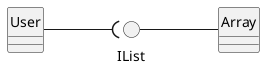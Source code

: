 @startuml
left to right direction
hide circle

class Array
class User
circle IList

User --( IList
IList -- Array
@enduml

